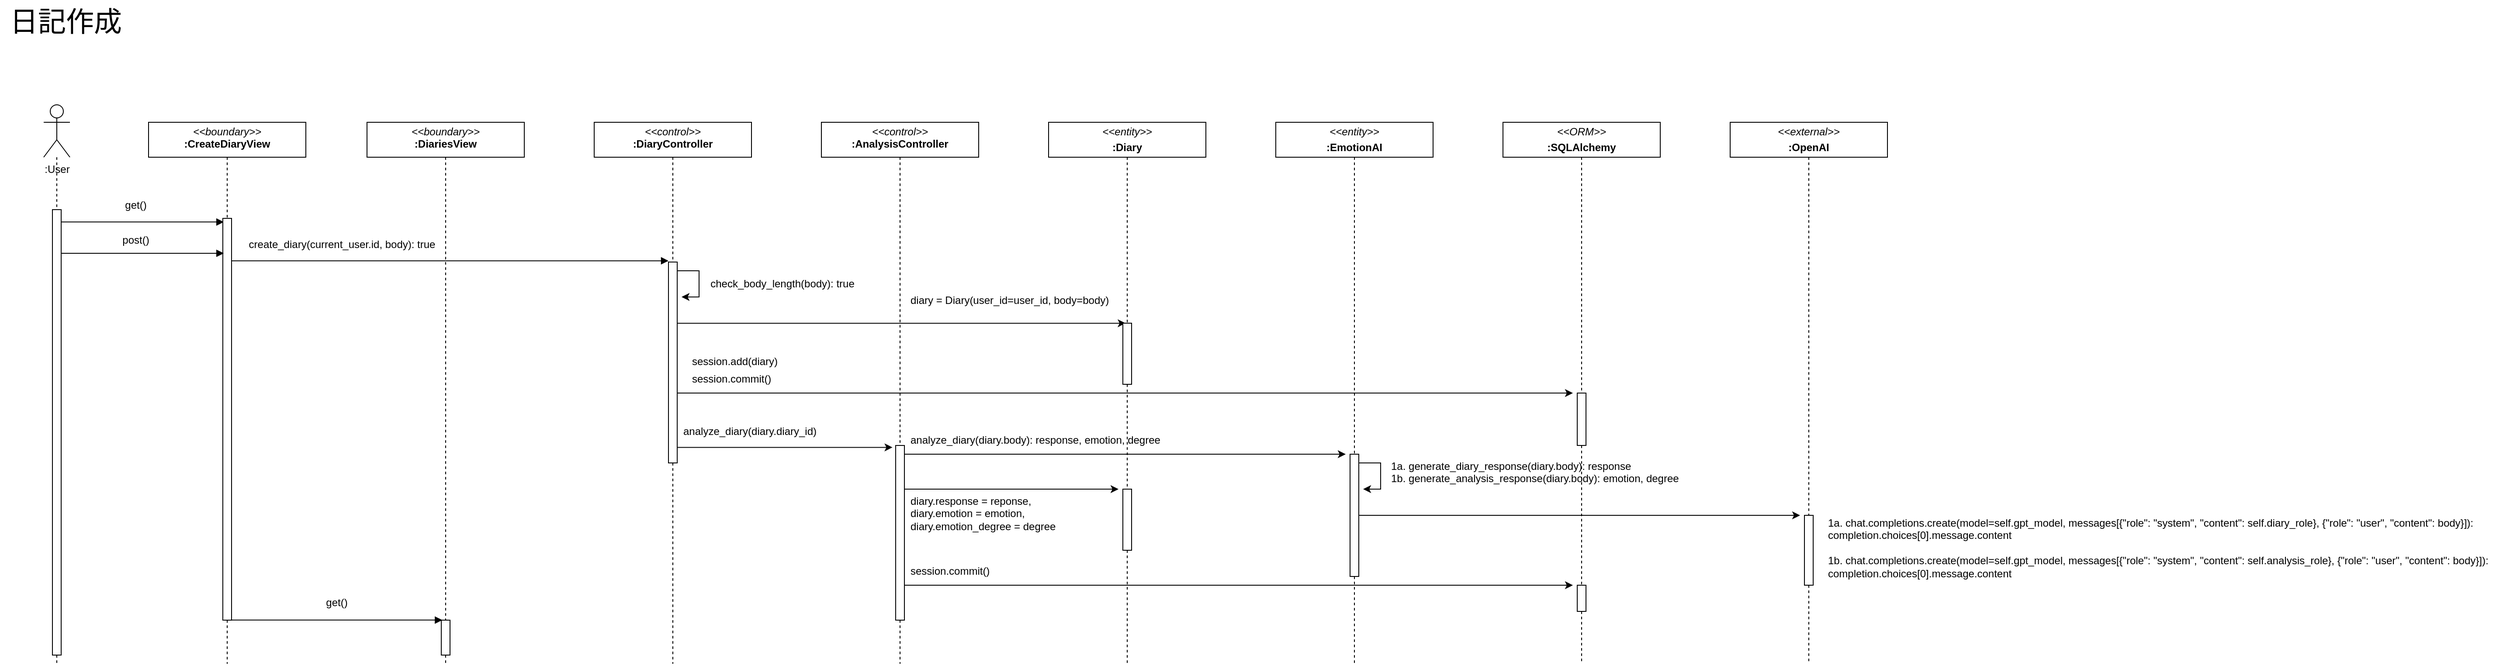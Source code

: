 <mxfile scale="5" border="10">
    <diagram id="Jwi4ZK6NefV9GYiuC1eN" name="基本フロー">
        <mxGraphModel dx="1444" dy="2579" grid="1" gridSize="10" guides="1" tooltips="1" connect="1" arrows="1" fold="1" page="1" pageScale="1" pageWidth="1169" pageHeight="827" background="#ffffff" math="0" shadow="0">
            <root>
                <mxCell id="0"/>
                <mxCell id="1" parent="0"/>
                <mxCell id="72" style="edgeStyle=none;html=1;endArrow=none;endFill=0;dashed=1;startArrow=none;" parent="1" source="81" edge="1">
                    <mxGeometry relative="1" as="geometry">
                        <mxPoint x="270" y="-880" as="targetPoint"/>
                    </mxGeometry>
                </mxCell>
                <mxCell id="38" value="&lt;p style=&quot;margin:0px;margin-top:4px;text-align:center;&quot;&gt;&lt;i&gt;&amp;lt;&amp;lt;boundary&amp;gt;&amp;gt;&lt;/i&gt;&lt;br&gt;&lt;b&gt;:CreateDiaryView&lt;/b&gt;&lt;/p&gt;" style="verticalAlign=top;align=left;overflow=fill;fontSize=12;fontFamily=Helvetica;html=1;" parent="1" vertex="1">
                    <mxGeometry x="180" y="-1500" width="180" height="40" as="geometry"/>
                </mxCell>
                <mxCell id="73" style="edgeStyle=none;html=1;dashed=1;endArrow=none;endFill=0;startArrow=none;" parent="1" source="84" edge="1">
                    <mxGeometry relative="1" as="geometry">
                        <mxPoint x="520" y="-880" as="targetPoint"/>
                    </mxGeometry>
                </mxCell>
                <mxCell id="40" value="&lt;p style=&quot;margin:0px;margin-top:4px;text-align:center;&quot;&gt;&lt;i&gt;&amp;lt;&amp;lt;boundary&amp;gt;&amp;gt;&lt;/i&gt;&lt;br&gt;&lt;b&gt;:DiariesView&lt;/b&gt;&lt;/p&gt;" style="verticalAlign=top;align=left;overflow=fill;fontSize=12;fontFamily=Helvetica;html=1;" parent="1" vertex="1">
                    <mxGeometry x="430" y="-1500" width="180" height="40" as="geometry"/>
                </mxCell>
                <mxCell id="76" style="edgeStyle=none;html=1;dashed=1;endArrow=none;endFill=0;startArrow=none;" parent="1" source="78" edge="1">
                    <mxGeometry relative="1" as="geometry">
                        <mxPoint x="75.0" y="-880" as="targetPoint"/>
                    </mxGeometry>
                </mxCell>
                <mxCell id="52" value=":User" style="shape=umlActor;verticalLabelPosition=bottom;verticalAlign=top;html=1;outlineConnect=0;" parent="1" vertex="1">
                    <mxGeometry x="60" y="-1520" width="30" height="60" as="geometry"/>
                </mxCell>
                <mxCell id="74" style="edgeStyle=none;html=1;dashed=1;endArrow=none;endFill=0;startArrow=none;" parent="1" source="86" edge="1">
                    <mxGeometry relative="1" as="geometry">
                        <mxPoint x="780" y="-880" as="targetPoint"/>
                    </mxGeometry>
                </mxCell>
                <mxCell id="57" value="&lt;p style=&quot;margin:0px;margin-top:4px;text-align:center;&quot;&gt;&lt;i&gt;&amp;lt;&amp;lt;control&amp;gt;&amp;gt;&lt;/i&gt;&lt;br&gt;&lt;b&gt;:DiaryController&lt;/b&gt;&lt;/p&gt;" style="verticalAlign=top;align=left;overflow=fill;fontSize=12;fontFamily=Helvetica;html=1;" parent="1" vertex="1">
                    <mxGeometry x="690" y="-1500" width="180" height="40" as="geometry"/>
                </mxCell>
                <mxCell id="79" value="" style="edgeStyle=none;html=1;dashed=1;endArrow=none;endFill=0;" parent="1" source="52" target="78" edge="1">
                    <mxGeometry relative="1" as="geometry">
                        <mxPoint x="75.0" y="-880" as="targetPoint"/>
                        <mxPoint x="75" y="-1460" as="sourcePoint"/>
                    </mxGeometry>
                </mxCell>
                <mxCell id="89" style="edgeStyle=none;html=1;entryX=0.114;entryY=0.009;entryDx=0;entryDy=0;entryPerimeter=0;endArrow=block;endFill=1;" parent="1" source="78" target="81" edge="1">
                    <mxGeometry relative="1" as="geometry"/>
                </mxCell>
                <mxCell id="78" value="" style="html=1;points=[];perimeter=orthogonalPerimeter;" parent="1" vertex="1">
                    <mxGeometry x="70" y="-1400" width="10" height="510" as="geometry"/>
                </mxCell>
                <mxCell id="82" value="" style="edgeStyle=none;html=1;endArrow=none;endFill=0;dashed=1;" parent="1" source="38" target="81" edge="1">
                    <mxGeometry relative="1" as="geometry">
                        <mxPoint x="270" y="-880" as="targetPoint"/>
                        <mxPoint x="270" y="-1460" as="sourcePoint"/>
                    </mxGeometry>
                </mxCell>
                <mxCell id="90" style="edgeStyle=none;html=1;entryX=0;entryY=-0.006;entryDx=0;entryDy=0;entryPerimeter=0;endArrow=block;endFill=1;" parent="1" source="81" target="86" edge="1">
                    <mxGeometry relative="1" as="geometry"/>
                </mxCell>
                <mxCell id="107" style="edgeStyle=none;html=1;entryX=0.117;entryY=-0.003;entryDx=0;entryDy=0;entryPerimeter=0;endArrow=block;endFill=1;" parent="1" source="81" target="84" edge="1">
                    <mxGeometry relative="1" as="geometry"/>
                </mxCell>
                <mxCell id="81" value="" style="html=1;points=[];perimeter=orthogonalPerimeter;" parent="1" vertex="1">
                    <mxGeometry x="265" y="-1390" width="10" height="460" as="geometry"/>
                </mxCell>
                <mxCell id="83" value="" style="edgeStyle=none;html=1;dashed=1;endArrow=none;endFill=0;" parent="1" source="40" target="84" edge="1">
                    <mxGeometry relative="1" as="geometry">
                        <mxPoint x="520" y="-880.0" as="targetPoint"/>
                        <mxPoint x="520" y="-1460" as="sourcePoint"/>
                    </mxGeometry>
                </mxCell>
                <mxCell id="84" value="" style="html=1;points=[];perimeter=orthogonalPerimeter;" parent="1" vertex="1">
                    <mxGeometry x="515" y="-930" width="10" height="40" as="geometry"/>
                </mxCell>
                <mxCell id="85" value="" style="edgeStyle=none;html=1;dashed=1;endArrow=none;endFill=0;" parent="1" source="57" target="86" edge="1">
                    <mxGeometry relative="1" as="geometry">
                        <mxPoint x="780" y="-880" as="targetPoint"/>
                        <mxPoint x="780" y="-1460" as="sourcePoint"/>
                    </mxGeometry>
                </mxCell>
                <mxCell id="122" style="edgeStyle=none;html=1;entryX=0.317;entryY=0.001;entryDx=0;entryDy=0;entryPerimeter=0;" parent="1" source="86" target="120" edge="1">
                    <mxGeometry relative="1" as="geometry"/>
                </mxCell>
                <mxCell id="128" style="edgeStyle=none;html=1;" parent="1" source="86" edge="1">
                    <mxGeometry relative="1" as="geometry">
                        <mxPoint x="1810" y="-1190" as="targetPoint"/>
                    </mxGeometry>
                </mxCell>
                <mxCell id="134" style="edgeStyle=none;html=1;entryX=-0.369;entryY=0.011;entryDx=0;entryDy=0;entryPerimeter=0;" parent="1" source="86" target="132" edge="1">
                    <mxGeometry relative="1" as="geometry"/>
                </mxCell>
                <mxCell id="86" value="" style="html=1;points=[];perimeter=orthogonalPerimeter;" parent="1" vertex="1">
                    <mxGeometry x="775" y="-1340" width="10" height="230" as="geometry"/>
                </mxCell>
                <mxCell id="100" value="get()" style="text;html=1;align=center;verticalAlign=middle;resizable=0;points=[];autosize=1;strokeColor=none;fillColor=none;" parent="1" vertex="1">
                    <mxGeometry x="140" y="-1420" width="50" height="30" as="geometry"/>
                </mxCell>
                <mxCell id="101" style="edgeStyle=none;html=1;entryX=0.114;entryY=0.009;entryDx=0;entryDy=0;entryPerimeter=0;endArrow=block;endFill=1;" parent="1" edge="1">
                    <mxGeometry relative="1" as="geometry">
                        <mxPoint x="80" y="-1350" as="sourcePoint"/>
                        <mxPoint x="266.14" y="-1350" as="targetPoint"/>
                    </mxGeometry>
                </mxCell>
                <mxCell id="102" value="post()" style="text;html=1;align=center;verticalAlign=middle;resizable=0;points=[];autosize=1;strokeColor=none;fillColor=none;" parent="1" vertex="1">
                    <mxGeometry x="140" y="-1380" width="50" height="30" as="geometry"/>
                </mxCell>
                <mxCell id="103" value="create_diary(current_user.id, body): true" style="text;html=1;align=center;verticalAlign=middle;resizable=0;points=[];autosize=1;strokeColor=none;fillColor=none;" parent="1" vertex="1">
                    <mxGeometry x="281" y="-1375" width="240" height="30" as="geometry"/>
                </mxCell>
                <mxCell id="108" value="get()" style="text;html=1;align=center;verticalAlign=middle;resizable=0;points=[];autosize=1;strokeColor=none;fillColor=none;" parent="1" vertex="1">
                    <mxGeometry x="370" y="-965" width="50" height="30" as="geometry"/>
                </mxCell>
                <mxCell id="109" value="&lt;p style=&quot;margin:0px;margin-top:4px;text-align:center;&quot;&gt;&lt;i&gt;&amp;lt;&amp;lt;control&amp;gt;&amp;gt;&lt;/i&gt;&lt;br&gt;&lt;b&gt;:AnalysisController&lt;/b&gt;&lt;/p&gt;" style="verticalAlign=top;align=left;overflow=fill;fontSize=12;fontFamily=Helvetica;html=1;" parent="1" vertex="1">
                    <mxGeometry x="950" y="-1500" width="180" height="40" as="geometry"/>
                </mxCell>
                <mxCell id="110" value="&lt;p style=&quot;margin:0px;margin-top:4px;text-align:center;&quot;&gt;&lt;i&gt;&amp;lt;&amp;lt;entity&lt;/i&gt;&lt;i style=&quot;background-color: initial;&quot;&gt;&amp;gt;&amp;gt;&lt;/i&gt;&lt;/p&gt;&lt;p style=&quot;margin:0px;margin-top:4px;text-align:center;&quot;&gt;&lt;b&gt;:Diary&lt;/b&gt;&lt;/p&gt;" style="verticalAlign=top;align=left;overflow=fill;fontSize=12;fontFamily=Helvetica;html=1;" parent="1" vertex="1">
                    <mxGeometry x="1210" y="-1500" width="180" height="40" as="geometry"/>
                </mxCell>
                <mxCell id="111" value="&lt;p style=&quot;margin:0px;margin-top:4px;text-align:center;&quot;&gt;&lt;i&gt;&amp;lt;&amp;lt;entity&lt;/i&gt;&lt;i style=&quot;background-color: initial;&quot;&gt;&amp;gt;&amp;gt;&lt;/i&gt;&lt;/p&gt;&lt;p style=&quot;margin:0px;margin-top:4px;text-align:center;&quot;&gt;&lt;b&gt;:EmotionAI&lt;/b&gt;&lt;/p&gt;" style="verticalAlign=top;align=left;overflow=fill;fontSize=12;fontFamily=Helvetica;html=1;" parent="1" vertex="1">
                    <mxGeometry x="1470" y="-1500" width="180" height="40" as="geometry"/>
                </mxCell>
                <mxCell id="112" value="" style="edgeStyle=none;html=1;dashed=1;endArrow=none;endFill=0;exitX=0.5;exitY=1;exitDx=0;exitDy=0;startArrow=none;" parent="1" source="132" edge="1">
                    <mxGeometry relative="1" as="geometry">
                        <mxPoint x="1040" y="-880" as="targetPoint"/>
                        <mxPoint x="1040.0" y="-1440" as="sourcePoint"/>
                    </mxGeometry>
                </mxCell>
                <mxCell id="113" value="" style="edgeStyle=none;html=1;dashed=1;endArrow=none;endFill=0;exitX=0.5;exitY=1;exitDx=0;exitDy=0;startArrow=none;" parent="1" source="147" edge="1">
                    <mxGeometry relative="1" as="geometry">
                        <mxPoint x="1300" y="-880" as="targetPoint"/>
                        <mxPoint x="1310" y="-1430" as="sourcePoint"/>
                    </mxGeometry>
                </mxCell>
                <mxCell id="114" value="" style="edgeStyle=none;html=1;dashed=1;endArrow=none;endFill=0;exitX=0.5;exitY=1;exitDx=0;exitDy=0;startArrow=none;" parent="1" source="136" edge="1">
                    <mxGeometry relative="1" as="geometry">
                        <mxPoint x="1560" y="-880" as="targetPoint"/>
                        <mxPoint x="1540" y="-1400" as="sourcePoint"/>
                    </mxGeometry>
                </mxCell>
                <mxCell id="115" value="&lt;p style=&quot;margin:0px;margin-top:4px;text-align:center;&quot;&gt;&lt;i&gt;&amp;lt;&amp;lt;external&lt;/i&gt;&lt;i style=&quot;background-color: initial;&quot;&gt;&amp;gt;&amp;gt;&lt;/i&gt;&lt;/p&gt;&lt;p style=&quot;margin:0px;margin-top:4px;text-align:center;&quot;&gt;&lt;b&gt;:OpenAI&lt;/b&gt;&lt;/p&gt;" style="verticalAlign=top;align=left;overflow=fill;fontSize=12;fontFamily=Helvetica;html=1;" parent="1" vertex="1">
                    <mxGeometry x="1990" y="-1500" width="180" height="40" as="geometry"/>
                </mxCell>
                <mxCell id="116" value="" style="edgeStyle=none;html=1;dashed=1;endArrow=none;endFill=0;exitX=0.5;exitY=1;exitDx=0;exitDy=0;startArrow=none;" parent="1" source="151" edge="1">
                    <mxGeometry relative="1" as="geometry">
                        <mxPoint x="1820" y="-880" as="targetPoint"/>
                        <mxPoint x="1770" y="-1420" as="sourcePoint"/>
                    </mxGeometry>
                </mxCell>
                <mxCell id="117" value="&lt;p style=&quot;margin:0px;margin-top:4px;text-align:center;&quot;&gt;&lt;i&gt;&amp;lt;&amp;lt;ORM&lt;/i&gt;&lt;i style=&quot;background-color: initial;&quot;&gt;&amp;gt;&amp;gt;&lt;/i&gt;&lt;/p&gt;&lt;p style=&quot;margin:0px;margin-top:4px;text-align:center;&quot;&gt;&lt;b&gt;:SQLAlchemy&lt;/b&gt;&lt;/p&gt;" style="verticalAlign=top;align=left;overflow=fill;fontSize=12;fontFamily=Helvetica;html=1;" parent="1" vertex="1">
                    <mxGeometry x="1730" y="-1500" width="180" height="40" as="geometry"/>
                </mxCell>
                <mxCell id="119" value="" style="edgeStyle=none;html=1;dashed=1;endArrow=none;endFill=0;exitX=0.5;exitY=1;exitDx=0;exitDy=0;startArrow=none;" parent="1" source="140" edge="1">
                    <mxGeometry relative="1" as="geometry">
                        <mxPoint x="2080" y="-880" as="targetPoint"/>
                        <mxPoint x="2100" y="-1420" as="sourcePoint"/>
                    </mxGeometry>
                </mxCell>
                <mxCell id="121" value="" style="edgeStyle=none;html=1;dashed=1;endArrow=none;endFill=0;exitX=0.5;exitY=1;exitDx=0;exitDy=0;" parent="1" source="110" target="120" edge="1">
                    <mxGeometry relative="1" as="geometry">
                        <mxPoint x="1300" y="-880" as="targetPoint"/>
                        <mxPoint x="1300" y="-1460" as="sourcePoint"/>
                    </mxGeometry>
                </mxCell>
                <mxCell id="120" value="" style="html=1;points=[];perimeter=orthogonalPerimeter;" parent="1" vertex="1">
                    <mxGeometry x="1295" y="-1270" width="10" height="70" as="geometry"/>
                </mxCell>
                <mxCell id="123" style="edgeStyle=none;html=1;endArrow=classic;endFill=1;rounded=0;" parent="1" edge="1">
                    <mxGeometry relative="1" as="geometry">
                        <mxPoint x="790" y="-1300" as="targetPoint"/>
                        <Array as="points">
                            <mxPoint x="810" y="-1330"/>
                            <mxPoint x="810" y="-1300"/>
                        </Array>
                        <mxPoint x="785" y="-1330" as="sourcePoint"/>
                    </mxGeometry>
                </mxCell>
                <mxCell id="124" value="check_body_length(body): true" style="text;html=1;align=center;verticalAlign=middle;resizable=0;points=[];autosize=1;strokeColor=none;fillColor=none;" parent="1" vertex="1">
                    <mxGeometry x="810" y="-1330" width="190" height="30" as="geometry"/>
                </mxCell>
                <mxCell id="125" value="diary = Diary(user_id=user_id, body=body)" style="text;whiteSpace=wrap;html=1;" parent="1" vertex="1">
                    <mxGeometry x="1050" y="-1310" width="235" height="40" as="geometry"/>
                </mxCell>
                <mxCell id="127" value="" style="edgeStyle=none;html=1;dashed=1;endArrow=none;endFill=0;exitX=0.5;exitY=1;exitDx=0;exitDy=0;" parent="1" source="117" target="126" edge="1">
                    <mxGeometry relative="1" as="geometry">
                        <mxPoint x="1820" y="-880" as="targetPoint"/>
                        <mxPoint x="1820" y="-1460" as="sourcePoint"/>
                    </mxGeometry>
                </mxCell>
                <mxCell id="126" value="" style="html=1;points=[];perimeter=orthogonalPerimeter;" parent="1" vertex="1">
                    <mxGeometry x="1815" y="-1190" width="10" height="60" as="geometry"/>
                </mxCell>
                <mxCell id="130" value="session.add(diary)" style="text;whiteSpace=wrap;html=1;" parent="1" vertex="1">
                    <mxGeometry x="800" y="-1240" width="130" height="40" as="geometry"/>
                </mxCell>
                <mxCell id="131" value="session.commit()" style="text;whiteSpace=wrap;html=1;" parent="1" vertex="1">
                    <mxGeometry x="800" y="-1220" width="130" height="40" as="geometry"/>
                </mxCell>
                <mxCell id="133" value="" style="edgeStyle=none;html=1;dashed=1;endArrow=none;endFill=0;exitX=0.5;exitY=1;exitDx=0;exitDy=0;" parent="1" source="109" target="132" edge="1">
                    <mxGeometry relative="1" as="geometry">
                        <mxPoint x="1040" y="-880" as="targetPoint"/>
                        <mxPoint x="1040" y="-1460" as="sourcePoint"/>
                    </mxGeometry>
                </mxCell>
                <mxCell id="138" style="edgeStyle=none;html=1;" parent="1" source="132" edge="1">
                    <mxGeometry relative="1" as="geometry">
                        <mxPoint x="1550" y="-1120" as="targetPoint"/>
                    </mxGeometry>
                </mxCell>
                <mxCell id="149" style="edgeStyle=none;html=1;" parent="1" source="132" edge="1">
                    <mxGeometry relative="1" as="geometry">
                        <mxPoint x="1290" y="-1080" as="targetPoint"/>
                    </mxGeometry>
                </mxCell>
                <mxCell id="153" style="edgeStyle=none;html=1;" parent="1" source="132" edge="1">
                    <mxGeometry relative="1" as="geometry">
                        <mxPoint x="1810" y="-970" as="targetPoint"/>
                    </mxGeometry>
                </mxCell>
                <mxCell id="132" value="" style="html=1;points=[];perimeter=orthogonalPerimeter;" parent="1" vertex="1">
                    <mxGeometry x="1035" y="-1130" width="10" height="200" as="geometry"/>
                </mxCell>
                <mxCell id="135" value="analyze_diary(diary.diary_id)" style="text;whiteSpace=wrap;html=1;" parent="1" vertex="1">
                    <mxGeometry x="790" y="-1160" width="160" height="40" as="geometry"/>
                </mxCell>
                <mxCell id="137" value="" style="edgeStyle=none;html=1;dashed=1;endArrow=none;endFill=0;exitX=0.5;exitY=1;exitDx=0;exitDy=0;" parent="1" source="111" target="136" edge="1">
                    <mxGeometry relative="1" as="geometry">
                        <mxPoint x="1560" y="-880" as="targetPoint"/>
                        <mxPoint x="1560" y="-1460" as="sourcePoint"/>
                    </mxGeometry>
                </mxCell>
                <mxCell id="145" style="edgeStyle=none;html=1;" parent="1" source="136" edge="1">
                    <mxGeometry relative="1" as="geometry">
                        <mxPoint x="2070" y="-1050" as="targetPoint"/>
                    </mxGeometry>
                </mxCell>
                <mxCell id="136" value="" style="html=1;points=[];perimeter=orthogonalPerimeter;" parent="1" vertex="1">
                    <mxGeometry x="1555" y="-1120" width="10" height="140" as="geometry"/>
                </mxCell>
                <mxCell id="139" value="analyze_diary(diary.body): response, emotion, degree" style="text;whiteSpace=wrap;html=1;" parent="1" vertex="1">
                    <mxGeometry x="1050" y="-1150" width="310" height="40" as="geometry"/>
                </mxCell>
                <mxCell id="141" value="" style="edgeStyle=none;html=1;dashed=1;endArrow=none;endFill=0;exitX=0.5;exitY=1;exitDx=0;exitDy=0;" parent="1" source="115" target="140" edge="1">
                    <mxGeometry relative="1" as="geometry">
                        <mxPoint x="2080" y="-880" as="targetPoint"/>
                        <mxPoint x="2080" y="-1460" as="sourcePoint"/>
                    </mxGeometry>
                </mxCell>
                <mxCell id="140" value="" style="html=1;points=[];perimeter=orthogonalPerimeter;" parent="1" vertex="1">
                    <mxGeometry x="2075" y="-1050" width="10" height="80" as="geometry"/>
                </mxCell>
                <mxCell id="143" value="1a. generate_diary_response(diary.body): response&lt;br&gt;1b. generate_analysis_response(diary.body): emotion, degree" style="text;whiteSpace=wrap;html=1;" parent="1" vertex="1">
                    <mxGeometry x="1600" y="-1120" width="340" height="40" as="geometry"/>
                </mxCell>
                <mxCell id="144" style="edgeStyle=none;html=1;endArrow=classic;endFill=1;rounded=0;" parent="1" edge="1">
                    <mxGeometry relative="1" as="geometry">
                        <mxPoint x="1570" y="-1080" as="targetPoint"/>
                        <Array as="points">
                            <mxPoint x="1590" y="-1110"/>
                            <mxPoint x="1590" y="-1080"/>
                        </Array>
                        <mxPoint x="1565" y="-1110" as="sourcePoint"/>
                    </mxGeometry>
                </mxCell>
                <mxCell id="146" value="1a. chat.completions.create(model=self.gpt_model, messages[{&quot;role&quot;: &quot;system&quot;, &quot;content&quot;: self.diary_role}, {&quot;role&quot;: &quot;user&quot;, &quot;content&quot;: body}]):&amp;nbsp;&lt;br&gt;completion.choices[0].message.content&lt;br&gt;&lt;br&gt;1b. chat.completions.create(model=self.gpt_model, messages[{&quot;role&quot;: &quot;system&quot;, &quot;content&quot;: self.analysis_role}, {&quot;role&quot;: &quot;user&quot;, &quot;content&quot;: body}]):&amp;nbsp;&lt;br style=&quot;border-color: var(--border-color);&quot;&gt;completion.choices[0].message.content" style="text;whiteSpace=wrap;html=1;" parent="1" vertex="1">
                    <mxGeometry x="2100" y="-1055" width="770" height="120" as="geometry"/>
                </mxCell>
                <mxCell id="148" value="" style="edgeStyle=none;html=1;dashed=1;endArrow=none;endFill=0;exitX=0.5;exitY=1;exitDx=0;exitDy=0;startArrow=none;" parent="1" source="120" target="147" edge="1">
                    <mxGeometry relative="1" as="geometry">
                        <mxPoint x="1300" y="-880" as="targetPoint"/>
                        <mxPoint x="1300" y="-1200" as="sourcePoint"/>
                    </mxGeometry>
                </mxCell>
                <mxCell id="147" value="" style="html=1;points=[];perimeter=orthogonalPerimeter;" parent="1" vertex="1">
                    <mxGeometry x="1295" y="-1080" width="10" height="70" as="geometry"/>
                </mxCell>
                <mxCell id="150" value="diary.response = reponse, &lt;br&gt;diary.emotion = emotion, &lt;br&gt;diary.emotion_degree = degree" style="text;whiteSpace=wrap;html=1;" parent="1" vertex="1">
                    <mxGeometry x="1050" y="-1080" width="235" height="40" as="geometry"/>
                </mxCell>
                <mxCell id="152" value="" style="edgeStyle=none;html=1;dashed=1;endArrow=none;endFill=0;exitX=0.5;exitY=1;exitDx=0;exitDy=0;startArrow=none;" parent="1" source="126" target="151" edge="1">
                    <mxGeometry relative="1" as="geometry">
                        <mxPoint x="1820" y="-880" as="targetPoint"/>
                        <mxPoint x="1820" y="-1130" as="sourcePoint"/>
                    </mxGeometry>
                </mxCell>
                <mxCell id="151" value="" style="html=1;points=[];perimeter=orthogonalPerimeter;" parent="1" vertex="1">
                    <mxGeometry x="1815" y="-970" width="10" height="30" as="geometry"/>
                </mxCell>
                <mxCell id="154" value="session.commit()" style="text;whiteSpace=wrap;html=1;" parent="1" vertex="1">
                    <mxGeometry x="1050" y="-1000" width="130" height="40" as="geometry"/>
                </mxCell>
                <mxCell id="155" value="日記作成" style="text;html=1;align=center;verticalAlign=middle;resizable=0;points=[];autosize=1;strokeColor=none;fillColor=none;fontSize=32;" parent="1" vertex="1">
                    <mxGeometry x="10" y="-1640" width="150" height="50" as="geometry"/>
                </mxCell>
            </root>
        </mxGraphModel>
    </diagram>
</mxfile>